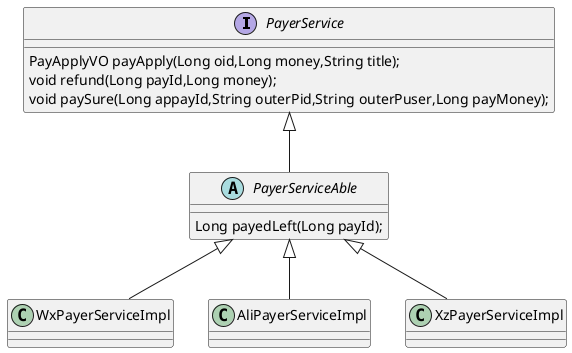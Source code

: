 @startuml

interface PayerService{
PayApplyVO payApply(Long oid,Long money,String title);
void refund(Long payId,Long money);
void paySure(Long appayId,String outerPid,String outerPuser,Long payMoney);

}

abstract class PayerServiceAble{
Long payedLeft(Long payId);
}

class WxPayerServiceImpl{

}

class AliPayerServiceImpl{

}

class XzPayerServiceImpl{

}
PayerService <|-- PayerServiceAble
PayerServiceAble <|-- WxPayerServiceImpl
PayerServiceAble <|-- AliPayerServiceImpl
PayerServiceAble <|-- XzPayerServiceImpl

@enduml